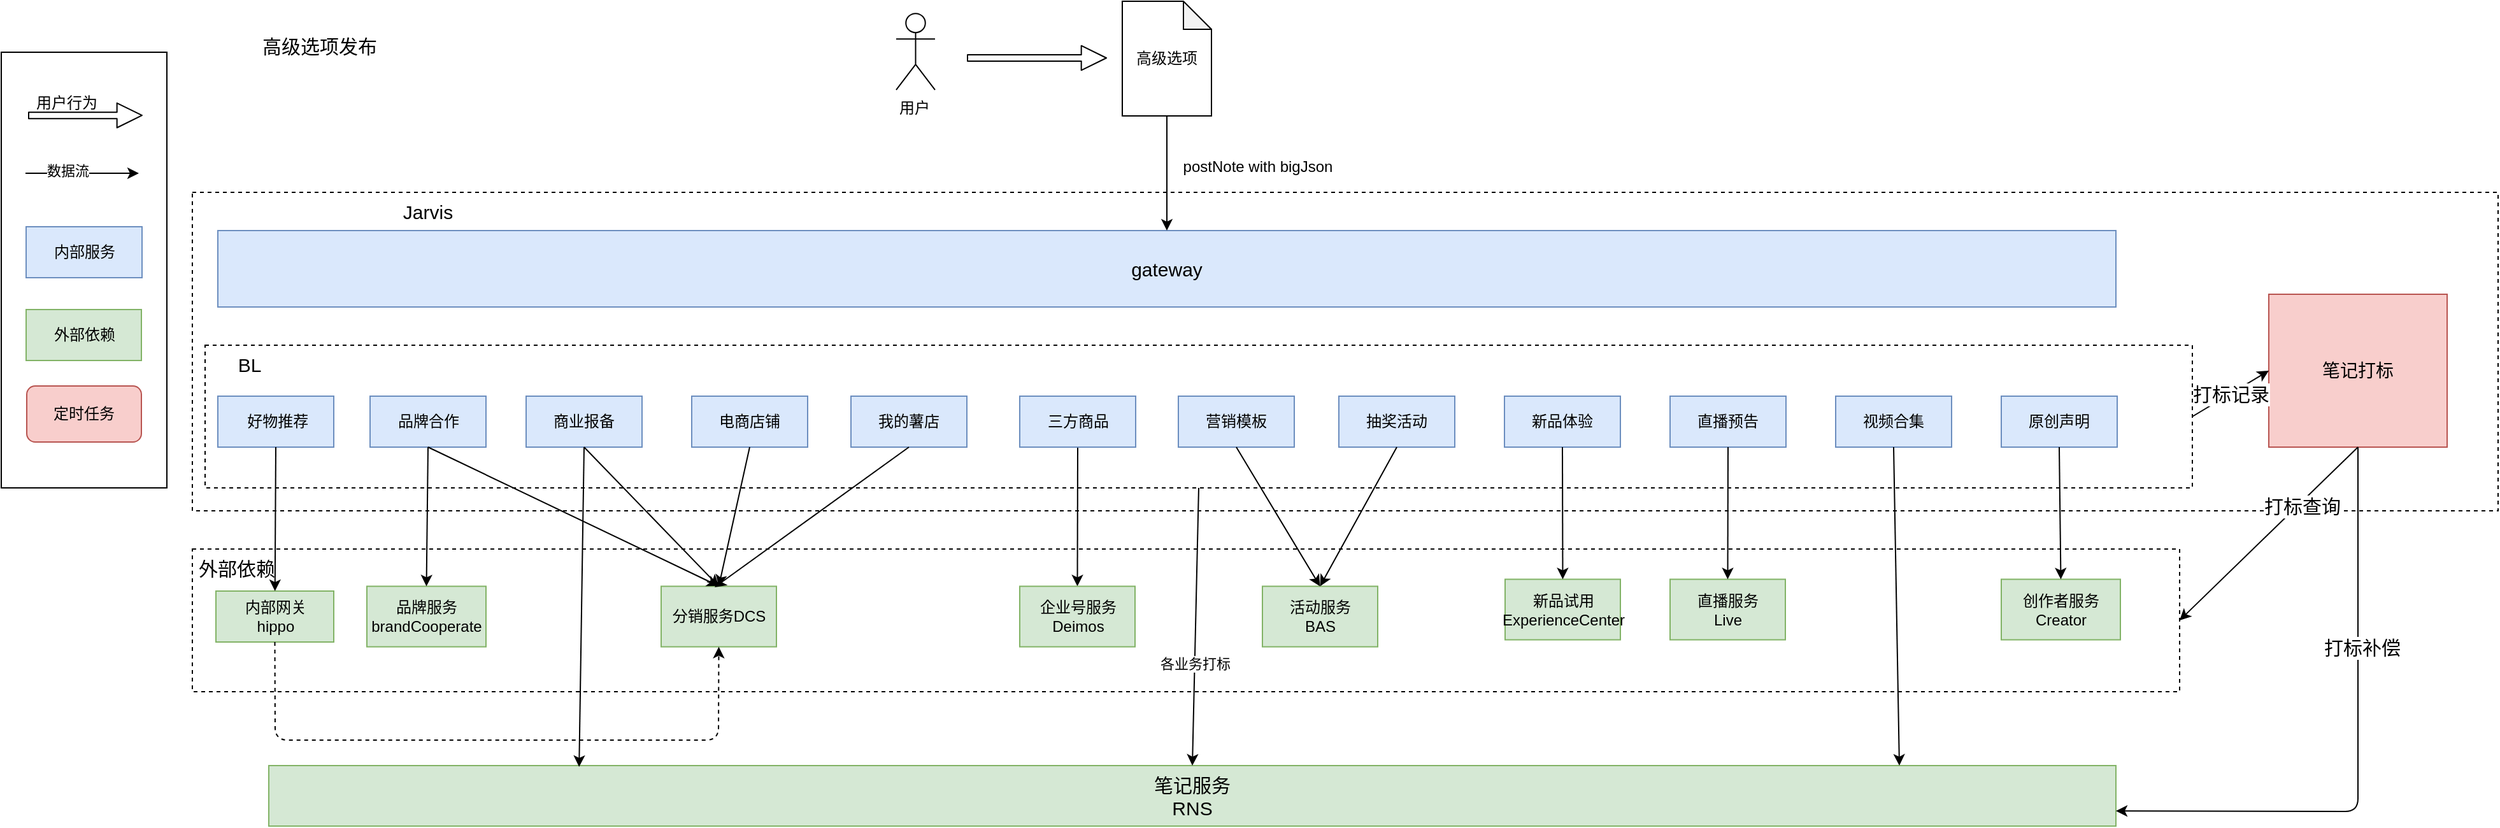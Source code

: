 <mxfile version="14.1.8" type="github">
  <diagram id="YVA8qYrDbPORgyeEavMD" name="Page-1">
    <mxGraphModel dx="2448" dy="907" grid="1" gridSize="10" guides="1" tooltips="1" connect="1" arrows="1" fold="1" page="1" pageScale="1" pageWidth="827" pageHeight="1169" math="0" shadow="0">
      <root>
        <mxCell id="0" />
        <mxCell id="1" parent="0" />
        <mxCell id="V0Lfhw15EDiesG635cvr-149" value="" style="rounded=0;whiteSpace=wrap;html=1;dashed=1;fontSize=15;" vertex="1" parent="1">
          <mxGeometry x="-20" y="570" width="1560" height="112" as="geometry" />
        </mxCell>
        <mxCell id="V0Lfhw15EDiesG635cvr-1" value="" style="rounded=0;whiteSpace=wrap;html=1;dashed=1;fontSize=15;" vertex="1" parent="1">
          <mxGeometry x="-20" y="290" width="1810" height="250" as="geometry" />
        </mxCell>
        <mxCell id="V0Lfhw15EDiesG635cvr-105" value="" style="rounded=0;whiteSpace=wrap;html=1;dashed=1;fontSize=15;" vertex="1" parent="1">
          <mxGeometry x="-10" y="410" width="1560" height="112" as="geometry" />
        </mxCell>
        <mxCell id="V0Lfhw15EDiesG635cvr-2" value="" style="rounded=0;whiteSpace=wrap;html=1;fontSize=15;" vertex="1" parent="1">
          <mxGeometry x="-170" y="180" width="130" height="342" as="geometry" />
        </mxCell>
        <mxCell id="V0Lfhw15EDiesG635cvr-8" value="用户" style="shape=umlActor;verticalLabelPosition=bottom;verticalAlign=top;html=1;outlineConnect=0;align=left;" vertex="1" parent="1">
          <mxGeometry x="532.5" y="149.58" width="30.5" height="60" as="geometry" />
        </mxCell>
        <mxCell id="V0Lfhw15EDiesG635cvr-9" value="gateway" style="rounded=0;whiteSpace=wrap;html=1;fillColor=#dae8fc;strokeColor=#6c8ebf;fontSize=15;" vertex="1" parent="1">
          <mxGeometry y="320" width="1490" height="60" as="geometry" />
        </mxCell>
        <mxCell id="V0Lfhw15EDiesG635cvr-17" value="分销服务DCS" style="rounded=0;whiteSpace=wrap;html=1;fillColor=#d5e8d4;strokeColor=#82b366;verticalAlign=middle;" vertex="1" parent="1">
          <mxGeometry x="348" y="599.25" width="90.5" height="47.5" as="geometry" />
        </mxCell>
        <mxCell id="V0Lfhw15EDiesG635cvr-26" value="高级选项" style="shape=note;whiteSpace=wrap;html=1;backgroundOutline=1;darkOpacity=0.05;align=center;size=22;" vertex="1" parent="1">
          <mxGeometry x="710" y="140" width="70" height="90" as="geometry" />
        </mxCell>
        <mxCell id="V0Lfhw15EDiesG635cvr-32" value="内部网关&lt;br&gt;hippo" style="rounded=0;whiteSpace=wrap;html=1;fillColor=#d5e8d4;strokeColor=#82b366;" vertex="1" parent="1">
          <mxGeometry x="-1.5" y="603" width="92.5" height="40" as="geometry" />
        </mxCell>
        <mxCell id="V0Lfhw15EDiesG635cvr-38" value="" style="endArrow=classic;html=1;entryX=0.5;entryY=0;entryDx=0;entryDy=0;exitX=0.5;exitY=1;exitDx=0;exitDy=0;exitPerimeter=0;" edge="1" parent="1" source="V0Lfhw15EDiesG635cvr-26" target="V0Lfhw15EDiesG635cvr-9">
          <mxGeometry width="50" height="50" relative="1" as="geometry">
            <mxPoint x="646" y="570" as="sourcePoint" />
            <mxPoint x="646.04" y="469" as="targetPoint" />
          </mxGeometry>
        </mxCell>
        <mxCell id="V0Lfhw15EDiesG635cvr-40" value="" style="endArrow=classic;html=1;exitX=0.5;exitY=1;exitDx=0;exitDy=0;entryX=0.5;entryY=0;entryDx=0;entryDy=0;" edge="1" parent="1" source="V0Lfhw15EDiesG635cvr-110" target="V0Lfhw15EDiesG635cvr-132">
          <mxGeometry width="50" height="50" relative="1" as="geometry">
            <mxPoint x="759.58" y="529" as="sourcePoint" />
            <mxPoint x="760" y="640" as="targetPoint" />
          </mxGeometry>
        </mxCell>
        <mxCell id="V0Lfhw15EDiesG635cvr-51" value="postNote with bigJson" style="text;html=1;strokeColor=none;fillColor=none;align=center;verticalAlign=middle;whiteSpace=wrap;rounded=0;" vertex="1" parent="1">
          <mxGeometry x="754" y="260" width="125" height="20" as="geometry" />
        </mxCell>
        <mxCell id="V0Lfhw15EDiesG635cvr-59" value="" style="shape=flexArrow;endArrow=classic;html=1;endWidth=13.333;endSize=6.225;width=5;" edge="1" parent="1">
          <mxGeometry width="50" height="50" relative="1" as="geometry">
            <mxPoint x="588" y="184.5" as="sourcePoint" />
            <mxPoint x="698" y="184.5" as="targetPoint" />
          </mxGeometry>
        </mxCell>
        <mxCell id="V0Lfhw15EDiesG635cvr-79" value="高级选项发布" style="text;html=1;strokeColor=none;fillColor=none;align=center;verticalAlign=middle;whiteSpace=wrap;rounded=0;fontSize=15;" vertex="1" parent="1">
          <mxGeometry x="-1.5" y="140" width="161.5" height="70" as="geometry" />
        </mxCell>
        <mxCell id="V0Lfhw15EDiesG635cvr-83" value="&amp;nbsp;好物推荐" style="rounded=0;whiteSpace=wrap;html=1;fillColor=#dae8fc;strokeColor=#6c8ebf;" vertex="1" parent="1">
          <mxGeometry y="450" width="91" height="40" as="geometry" />
        </mxCell>
        <mxCell id="V0Lfhw15EDiesG635cvr-89" value="" style="shape=flexArrow;endArrow=classic;html=1;endWidth=13.333;endSize=6.225;width=5;" edge="1" parent="1">
          <mxGeometry x="-170" y="182" width="50" height="50" as="geometry">
            <mxPoint x="-149" y="229.58" as="sourcePoint" />
            <mxPoint x="-59" y="229.58" as="targetPoint" />
          </mxGeometry>
        </mxCell>
        <mxCell id="V0Lfhw15EDiesG635cvr-90" value="用户行为" style="text;html=1;align=center;verticalAlign=middle;resizable=0;points=[];autosize=1;" vertex="1" parent="1">
          <mxGeometry x="-149" y="209.58" width="60" height="20" as="geometry" />
        </mxCell>
        <mxCell id="V0Lfhw15EDiesG635cvr-91" value="" style="endArrow=classic;html=1;" edge="1" parent="1">
          <mxGeometry x="-170" y="182" width="50" height="50" as="geometry">
            <mxPoint x="-151" y="275" as="sourcePoint" />
            <mxPoint x="-62" y="275" as="targetPoint" />
          </mxGeometry>
        </mxCell>
        <mxCell id="V0Lfhw15EDiesG635cvr-92" value="数据流" style="edgeLabel;html=1;align=center;verticalAlign=middle;resizable=0;points=[];" vertex="1" connectable="0" parent="V0Lfhw15EDiesG635cvr-91">
          <mxGeometry x="-0.262" y="2" relative="1" as="geometry">
            <mxPoint as="offset" />
          </mxGeometry>
        </mxCell>
        <mxCell id="V0Lfhw15EDiesG635cvr-93" value="内部服务" style="rounded=0;whiteSpace=wrap;html=1;fillColor=#dae8fc;strokeColor=#6c8ebf;" vertex="1" parent="1">
          <mxGeometry x="-150.5" y="317" width="91" height="40" as="geometry" />
        </mxCell>
        <mxCell id="V0Lfhw15EDiesG635cvr-94" value="外部依赖" style="rounded=0;whiteSpace=wrap;html=1;fillColor=#d5e8d4;strokeColor=#82b366;" vertex="1" parent="1">
          <mxGeometry x="-150.5" y="382" width="90.5" height="40" as="geometry" />
        </mxCell>
        <mxCell id="V0Lfhw15EDiesG635cvr-95" value="定时任务" style="rounded=1;whiteSpace=wrap;html=1;align=center;fillColor=#f8cecc;strokeColor=#b85450;" vertex="1" parent="1">
          <mxGeometry x="-150" y="442" width="90" height="44" as="geometry" />
        </mxCell>
        <mxCell id="V0Lfhw15EDiesG635cvr-100" value="" style="endArrow=classic;html=1;fontSize=15;exitX=0.5;exitY=1;exitDx=0;exitDy=0;" edge="1" parent="1" source="V0Lfhw15EDiesG635cvr-83" target="V0Lfhw15EDiesG635cvr-32">
          <mxGeometry width="50" height="50" relative="1" as="geometry">
            <mxPoint x="520" y="810" as="sourcePoint" />
            <mxPoint x="626" y="690" as="targetPoint" />
          </mxGeometry>
        </mxCell>
        <mxCell id="V0Lfhw15EDiesG635cvr-104" value="Jarvis" style="text;html=1;strokeColor=none;fillColor=none;align=center;verticalAlign=middle;whiteSpace=wrap;rounded=0;fontSize=15;" vertex="1" parent="1">
          <mxGeometry x="110" y="280" width="110" height="50" as="geometry" />
        </mxCell>
        <mxCell id="V0Lfhw15EDiesG635cvr-106" value="BL" style="text;html=1;strokeColor=none;fillColor=none;align=center;verticalAlign=middle;whiteSpace=wrap;rounded=0;fontSize=15;" vertex="1" parent="1">
          <mxGeometry x="-30" y="400" width="110" height="50" as="geometry" />
        </mxCell>
        <mxCell id="V0Lfhw15EDiesG635cvr-107" value="品牌合作" style="rounded=0;whiteSpace=wrap;html=1;fillColor=#dae8fc;strokeColor=#6c8ebf;" vertex="1" parent="1">
          <mxGeometry x="119.5" y="450" width="91" height="40" as="geometry" />
        </mxCell>
        <mxCell id="V0Lfhw15EDiesG635cvr-108" value="商业报备" style="rounded=0;whiteSpace=wrap;html=1;fillColor=#dae8fc;strokeColor=#6c8ebf;" vertex="1" parent="1">
          <mxGeometry x="242" y="450" width="91" height="40" as="geometry" />
        </mxCell>
        <mxCell id="V0Lfhw15EDiesG635cvr-109" value="新品体验" style="rounded=0;whiteSpace=wrap;html=1;fillColor=#dae8fc;strokeColor=#6c8ebf;" vertex="1" parent="1">
          <mxGeometry x="1010" y="450" width="91" height="40" as="geometry" />
        </mxCell>
        <mxCell id="V0Lfhw15EDiesG635cvr-110" value="三方商品" style="rounded=0;whiteSpace=wrap;html=1;fillColor=#dae8fc;strokeColor=#6c8ebf;" vertex="1" parent="1">
          <mxGeometry x="629.5" y="450" width="91" height="40" as="geometry" />
        </mxCell>
        <mxCell id="V0Lfhw15EDiesG635cvr-111" value="营销模板" style="rounded=0;whiteSpace=wrap;html=1;fillColor=#dae8fc;strokeColor=#6c8ebf;" vertex="1" parent="1">
          <mxGeometry x="754" y="450" width="91" height="40" as="geometry" />
        </mxCell>
        <mxCell id="V0Lfhw15EDiesG635cvr-112" value="抽奖活动" style="rounded=0;whiteSpace=wrap;html=1;fillColor=#dae8fc;strokeColor=#6c8ebf;" vertex="1" parent="1">
          <mxGeometry x="880" y="450" width="91" height="40" as="geometry" />
        </mxCell>
        <mxCell id="V0Lfhw15EDiesG635cvr-113" value="电商店铺" style="rounded=0;whiteSpace=wrap;html=1;fillColor=#dae8fc;strokeColor=#6c8ebf;" vertex="1" parent="1">
          <mxGeometry x="372" y="450" width="91" height="40" as="geometry" />
        </mxCell>
        <mxCell id="V0Lfhw15EDiesG635cvr-115" value="我的薯店" style="rounded=0;whiteSpace=wrap;html=1;fillColor=#dae8fc;strokeColor=#6c8ebf;" vertex="1" parent="1">
          <mxGeometry x="497" y="450" width="91" height="40" as="geometry" />
        </mxCell>
        <mxCell id="V0Lfhw15EDiesG635cvr-117" value="直播预告" style="rounded=0;whiteSpace=wrap;html=1;fillColor=#dae8fc;strokeColor=#6c8ebf;" vertex="1" parent="1">
          <mxGeometry x="1140" y="450" width="91" height="40" as="geometry" />
        </mxCell>
        <mxCell id="V0Lfhw15EDiesG635cvr-118" value="视频合集" style="rounded=0;whiteSpace=wrap;html=1;fillColor=#dae8fc;strokeColor=#6c8ebf;" vertex="1" parent="1">
          <mxGeometry x="1270" y="450" width="91" height="40" as="geometry" />
        </mxCell>
        <mxCell id="V0Lfhw15EDiesG635cvr-120" value="原创声明" style="rounded=0;whiteSpace=wrap;html=1;fillColor=#dae8fc;strokeColor=#6c8ebf;" vertex="1" parent="1">
          <mxGeometry x="1400" y="450" width="91" height="40" as="geometry" />
        </mxCell>
        <mxCell id="V0Lfhw15EDiesG635cvr-122" value="" style="endArrow=classic;html=1;fontSize=15;exitX=0.5;exitY=1;exitDx=0;exitDy=0;dashed=1;entryX=0.5;entryY=1;entryDx=0;entryDy=0;" edge="1" parent="1" source="V0Lfhw15EDiesG635cvr-32" target="V0Lfhw15EDiesG635cvr-17">
          <mxGeometry width="50" height="50" relative="1" as="geometry">
            <mxPoint x="666" y="830" as="sourcePoint" />
            <mxPoint x="240" y="620" as="targetPoint" />
            <Array as="points">
              <mxPoint x="45" y="720" />
              <mxPoint x="170" y="720" />
              <mxPoint x="290" y="720" />
              <mxPoint x="393" y="720" />
            </Array>
          </mxGeometry>
        </mxCell>
        <mxCell id="V0Lfhw15EDiesG635cvr-123" value="品牌服务brandCooperate" style="rounded=0;whiteSpace=wrap;html=1;fillColor=#d5e8d4;strokeColor=#82b366;" vertex="1" parent="1">
          <mxGeometry x="117" y="599.25" width="93.5" height="47.5" as="geometry" />
        </mxCell>
        <mxCell id="V0Lfhw15EDiesG635cvr-124" value="笔记服务&lt;br style=&quot;font-size: 15px;&quot;&gt;RNS" style="rounded=0;whiteSpace=wrap;html=1;fillColor=#d5e8d4;strokeColor=#82b366;fontSize=15;" vertex="1" parent="1">
          <mxGeometry x="40" y="740" width="1450" height="47.5" as="geometry" />
        </mxCell>
        <mxCell id="V0Lfhw15EDiesG635cvr-125" value="" style="endArrow=classic;html=1;fontSize=15;exitX=0.5;exitY=1;exitDx=0;exitDy=0;entryX=0.5;entryY=0;entryDx=0;entryDy=0;" edge="1" parent="1" source="V0Lfhw15EDiesG635cvr-107" target="V0Lfhw15EDiesG635cvr-123">
          <mxGeometry width="50" height="50" relative="1" as="geometry">
            <mxPoint x="146.14" y="520" as="sourcePoint" />
            <mxPoint x="145.503" y="633" as="targetPoint" />
          </mxGeometry>
        </mxCell>
        <mxCell id="V0Lfhw15EDiesG635cvr-127" value="" style="endArrow=classic;html=1;fontSize=15;exitX=0.5;exitY=1;exitDx=0;exitDy=0;" edge="1" parent="1" source="V0Lfhw15EDiesG635cvr-107">
          <mxGeometry width="50" height="50" relative="1" as="geometry">
            <mxPoint x="175" y="500" as="sourcePoint" />
            <mxPoint x="393" y="599" as="targetPoint" />
          </mxGeometry>
        </mxCell>
        <mxCell id="V0Lfhw15EDiesG635cvr-128" value="" style="endArrow=classic;html=1;fontSize=15;exitX=0.5;exitY=1;exitDx=0;exitDy=0;entryX=0.168;entryY=0.021;entryDx=0;entryDy=0;entryPerimeter=0;" edge="1" parent="1" source="V0Lfhw15EDiesG635cvr-108" target="V0Lfhw15EDiesG635cvr-124">
          <mxGeometry width="50" height="50" relative="1" as="geometry">
            <mxPoint x="175" y="500" as="sourcePoint" />
            <mxPoint x="108" y="545" as="targetPoint" />
          </mxGeometry>
        </mxCell>
        <mxCell id="V0Lfhw15EDiesG635cvr-129" value="" style="endArrow=classic;html=1;fontSize=15;exitX=0.5;exitY=1;exitDx=0;exitDy=0;entryX=0.5;entryY=0;entryDx=0;entryDy=0;" edge="1" parent="1" source="V0Lfhw15EDiesG635cvr-108" target="V0Lfhw15EDiesG635cvr-17">
          <mxGeometry width="50" height="50" relative="1" as="geometry">
            <mxPoint x="252" y="500" as="sourcePoint" />
            <mxPoint x="118" y="555" as="targetPoint" />
          </mxGeometry>
        </mxCell>
        <mxCell id="V0Lfhw15EDiesG635cvr-130" value="" style="endArrow=classic;html=1;fontSize=15;exitX=0.5;exitY=1;exitDx=0;exitDy=0;entryX=0.5;entryY=0;entryDx=0;entryDy=0;" edge="1" parent="1" source="V0Lfhw15EDiesG635cvr-113" target="V0Lfhw15EDiesG635cvr-17">
          <mxGeometry width="50" height="50" relative="1" as="geometry">
            <mxPoint x="297.5" y="500" as="sourcePoint" />
            <mxPoint x="403.25" y="609.25" as="targetPoint" />
          </mxGeometry>
        </mxCell>
        <mxCell id="V0Lfhw15EDiesG635cvr-131" value="" style="endArrow=classic;html=1;fontSize=15;exitX=0.5;exitY=1;exitDx=0;exitDy=0;" edge="1" parent="1" source="V0Lfhw15EDiesG635cvr-115">
          <mxGeometry width="50" height="50" relative="1" as="geometry">
            <mxPoint x="427.5" y="500" as="sourcePoint" />
            <mxPoint x="390" y="600" as="targetPoint" />
          </mxGeometry>
        </mxCell>
        <mxCell id="V0Lfhw15EDiesG635cvr-132" value="企业号服务&lt;br&gt;Deimos" style="rounded=0;whiteSpace=wrap;html=1;fillColor=#d5e8d4;strokeColor=#82b366;verticalAlign=middle;" vertex="1" parent="1">
          <mxGeometry x="629.5" y="599.25" width="90.5" height="47.5" as="geometry" />
        </mxCell>
        <mxCell id="V0Lfhw15EDiesG635cvr-133" value="活动服务&lt;br&gt;BAS" style="rounded=0;whiteSpace=wrap;html=1;fillColor=#d5e8d4;strokeColor=#82b366;verticalAlign=middle;" vertex="1" parent="1">
          <mxGeometry x="820" y="599.25" width="90.5" height="47.5" as="geometry" />
        </mxCell>
        <mxCell id="V0Lfhw15EDiesG635cvr-134" value="" style="endArrow=classic;html=1;exitX=0.5;exitY=1;exitDx=0;exitDy=0;entryX=0.5;entryY=0;entryDx=0;entryDy=0;" edge="1" parent="1" source="V0Lfhw15EDiesG635cvr-111" target="V0Lfhw15EDiesG635cvr-133">
          <mxGeometry width="50" height="50" relative="1" as="geometry">
            <mxPoint x="685" y="500" as="sourcePoint" />
            <mxPoint x="684.75" y="609.25" as="targetPoint" />
          </mxGeometry>
        </mxCell>
        <mxCell id="V0Lfhw15EDiesG635cvr-135" value="" style="endArrow=classic;html=1;exitX=0.5;exitY=1;exitDx=0;exitDy=0;entryX=0.5;entryY=0;entryDx=0;entryDy=0;" edge="1" parent="1" source="V0Lfhw15EDiesG635cvr-112" target="V0Lfhw15EDiesG635cvr-133">
          <mxGeometry width="50" height="50" relative="1" as="geometry">
            <mxPoint x="809.5" y="500" as="sourcePoint" />
            <mxPoint x="875.25" y="609.25" as="targetPoint" />
          </mxGeometry>
        </mxCell>
        <mxCell id="V0Lfhw15EDiesG635cvr-136" value="新品试用&lt;br&gt;ExperienceCenter" style="rounded=0;whiteSpace=wrap;html=1;fillColor=#d5e8d4;strokeColor=#82b366;verticalAlign=middle;" vertex="1" parent="1">
          <mxGeometry x="1010.5" y="593.75" width="90.5" height="47.5" as="geometry" />
        </mxCell>
        <mxCell id="V0Lfhw15EDiesG635cvr-137" value="" style="endArrow=classic;html=1;exitX=0.5;exitY=1;exitDx=0;exitDy=0;entryX=0.5;entryY=0;entryDx=0;entryDy=0;" edge="1" parent="1" source="V0Lfhw15EDiesG635cvr-109" target="V0Lfhw15EDiesG635cvr-136">
          <mxGeometry width="50" height="50" relative="1" as="geometry">
            <mxPoint x="935.5" y="500" as="sourcePoint" />
            <mxPoint x="875.25" y="609.25" as="targetPoint" />
          </mxGeometry>
        </mxCell>
        <mxCell id="V0Lfhw15EDiesG635cvr-138" value="直播服务&lt;br&gt;Live" style="rounded=0;whiteSpace=wrap;html=1;fillColor=#d5e8d4;strokeColor=#82b366;verticalAlign=middle;" vertex="1" parent="1">
          <mxGeometry x="1140" y="593.75" width="90.5" height="47.5" as="geometry" />
        </mxCell>
        <mxCell id="V0Lfhw15EDiesG635cvr-140" value="创作者服务&lt;br&gt;Creator" style="rounded=0;whiteSpace=wrap;html=1;fillColor=#d5e8d4;strokeColor=#82b366;" vertex="1" parent="1">
          <mxGeometry x="1400" y="593.75" width="93.5" height="47.5" as="geometry" />
        </mxCell>
        <mxCell id="V0Lfhw15EDiesG635cvr-141" value="" style="endArrow=classic;html=1;exitX=0.5;exitY=1;exitDx=0;exitDy=0;entryX=0.5;entryY=0;entryDx=0;entryDy=0;" edge="1" parent="1" source="V0Lfhw15EDiesG635cvr-117" target="V0Lfhw15EDiesG635cvr-138">
          <mxGeometry width="50" height="50" relative="1" as="geometry">
            <mxPoint x="1065.5" y="500" as="sourcePoint" />
            <mxPoint x="1065.75" y="603.75" as="targetPoint" />
          </mxGeometry>
        </mxCell>
        <mxCell id="V0Lfhw15EDiesG635cvr-142" value="" style="endArrow=classic;html=1;exitX=0.5;exitY=1;exitDx=0;exitDy=0;" edge="1" parent="1" source="V0Lfhw15EDiesG635cvr-118">
          <mxGeometry width="50" height="50" relative="1" as="geometry">
            <mxPoint x="1195.5" y="500" as="sourcePoint" />
            <mxPoint x="1320" y="740" as="targetPoint" />
          </mxGeometry>
        </mxCell>
        <mxCell id="V0Lfhw15EDiesG635cvr-143" value="" style="endArrow=classic;html=1;exitX=0.5;exitY=1;exitDx=0;exitDy=0;entryX=0.5;entryY=0;entryDx=0;entryDy=0;" edge="1" parent="1" source="V0Lfhw15EDiesG635cvr-120" target="V0Lfhw15EDiesG635cvr-140">
          <mxGeometry width="50" height="50" relative="1" as="geometry">
            <mxPoint x="1325.5" y="500" as="sourcePoint" />
            <mxPoint x="1326.75" y="603.75" as="targetPoint" />
          </mxGeometry>
        </mxCell>
        <mxCell id="V0Lfhw15EDiesG635cvr-147" value="" style="endArrow=classic;html=1;fontSize=15;exitX=0.5;exitY=1;exitDx=0;exitDy=0;entryX=0.5;entryY=0;entryDx=0;entryDy=0;" edge="1" parent="1" source="V0Lfhw15EDiesG635cvr-105" target="V0Lfhw15EDiesG635cvr-124">
          <mxGeometry width="50" height="50" relative="1" as="geometry">
            <mxPoint x="55.5" y="500" as="sourcePoint" />
            <mxPoint x="54.863" y="613" as="targetPoint" />
          </mxGeometry>
        </mxCell>
        <mxCell id="V0Lfhw15EDiesG635cvr-148" value="各业务打标" style="edgeLabel;html=1;align=center;verticalAlign=middle;resizable=0;points=[];" vertex="1" connectable="0" parent="V0Lfhw15EDiesG635cvr-147">
          <mxGeometry x="0.266" relative="1" as="geometry">
            <mxPoint as="offset" />
          </mxGeometry>
        </mxCell>
        <mxCell id="V0Lfhw15EDiesG635cvr-150" value="外部依赖" style="text;html=1;strokeColor=none;fillColor=none;align=center;verticalAlign=middle;whiteSpace=wrap;rounded=0;fontSize=15;" vertex="1" parent="1">
          <mxGeometry x="-40" y="560" width="110" height="50" as="geometry" />
        </mxCell>
        <mxCell id="V0Lfhw15EDiesG635cvr-151" value="笔记打标" style="rounded=0;whiteSpace=wrap;html=1;fillColor=#f8cecc;strokeColor=#b85450;fontSize=14;" vertex="1" parent="1">
          <mxGeometry x="1610" y="370" width="140" height="120" as="geometry" />
        </mxCell>
        <mxCell id="V0Lfhw15EDiesG635cvr-152" value="" style="endArrow=classic;html=1;exitX=0.5;exitY=1;exitDx=0;exitDy=0;entryX=1;entryY=0.5;entryDx=0;entryDy=0;" edge="1" parent="1" source="V0Lfhw15EDiesG635cvr-151" target="V0Lfhw15EDiesG635cvr-149">
          <mxGeometry width="50" height="50" relative="1" as="geometry">
            <mxPoint x="1166" y="956" as="sourcePoint" />
            <mxPoint x="1251" y="956" as="targetPoint" />
            <Array as="points" />
          </mxGeometry>
        </mxCell>
        <mxCell id="V0Lfhw15EDiesG635cvr-155" value="打标查询" style="edgeLabel;html=1;align=center;verticalAlign=middle;resizable=0;points=[];fontSize=15;" vertex="1" connectable="0" parent="V0Lfhw15EDiesG635cvr-152">
          <mxGeometry x="-0.339" y="3" relative="1" as="geometry">
            <mxPoint y="-1" as="offset" />
          </mxGeometry>
        </mxCell>
        <mxCell id="V0Lfhw15EDiesG635cvr-153" value="" style="endArrow=classic;html=1;exitX=1;exitY=0.5;exitDx=0;exitDy=0;" edge="1" parent="1" source="V0Lfhw15EDiesG635cvr-105">
          <mxGeometry width="50" height="50" relative="1" as="geometry">
            <mxPoint x="1690" y="500" as="sourcePoint" />
            <mxPoint x="1610" y="430" as="targetPoint" />
            <Array as="points">
              <mxPoint x="1610" y="430" />
            </Array>
          </mxGeometry>
        </mxCell>
        <mxCell id="V0Lfhw15EDiesG635cvr-154" value="打标记录" style="edgeLabel;html=1;align=center;verticalAlign=middle;resizable=0;points=[];fontSize=15;" vertex="1" connectable="0" parent="V0Lfhw15EDiesG635cvr-153">
          <mxGeometry x="0.001" relative="1" as="geometry">
            <mxPoint as="offset" />
          </mxGeometry>
        </mxCell>
        <mxCell id="V0Lfhw15EDiesG635cvr-158" value="" style="endArrow=classic;html=1;entryX=1;entryY=0.75;entryDx=0;entryDy=0;" edge="1" parent="1" target="V0Lfhw15EDiesG635cvr-124">
          <mxGeometry width="50" height="50" relative="1" as="geometry">
            <mxPoint x="1680" y="490" as="sourcePoint" />
            <mxPoint x="1550" y="636" as="targetPoint" />
            <Array as="points">
              <mxPoint x="1680" y="776" />
            </Array>
          </mxGeometry>
        </mxCell>
        <mxCell id="V0Lfhw15EDiesG635cvr-159" value="打标补偿" style="edgeLabel;html=1;align=center;verticalAlign=middle;resizable=0;points=[];fontSize=15;" vertex="1" connectable="0" parent="V0Lfhw15EDiesG635cvr-158">
          <mxGeometry x="-0.339" y="3" relative="1" as="geometry">
            <mxPoint y="-1" as="offset" />
          </mxGeometry>
        </mxCell>
      </root>
    </mxGraphModel>
  </diagram>
</mxfile>
